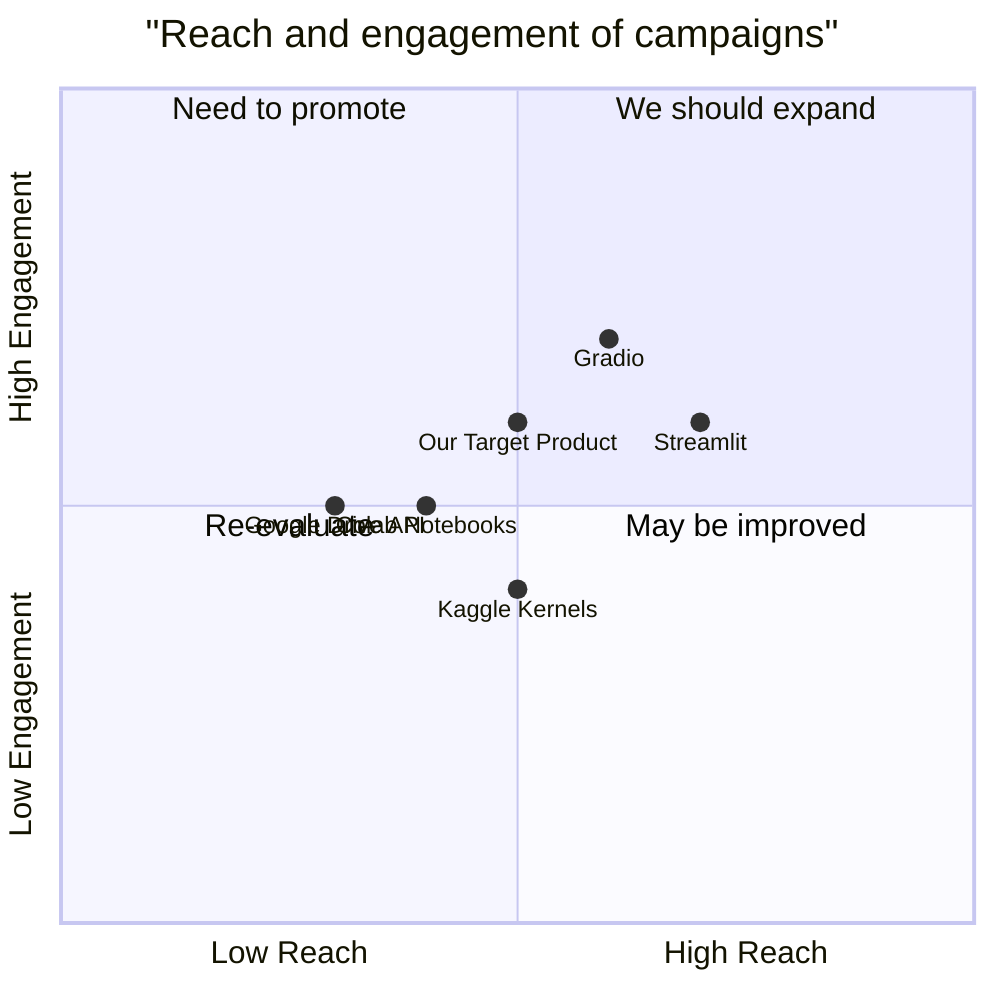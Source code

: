 quadrantChart
    title "Reach and engagement of campaigns"
    x-axis "Low Reach" --> "High Reach"
    y-axis "Low Engagement" --> "High Engagement"
    quadrant-1 "We should expand"
    quadrant-2 "Need to promote"
    quadrant-3 "Re-evaluate"
    quadrant-4 "May be improved"
    "Colab Notebooks": [0.4, 0.5]
    "Gradio": [0.6, 0.7]
    "Kaggle Kernels": [0.5, 0.4]
    "Streamlit": [0.7, 0.6]
    "Google Drive API": [0.3, 0.5]
    "Our Target Product": [0.5, 0.6]